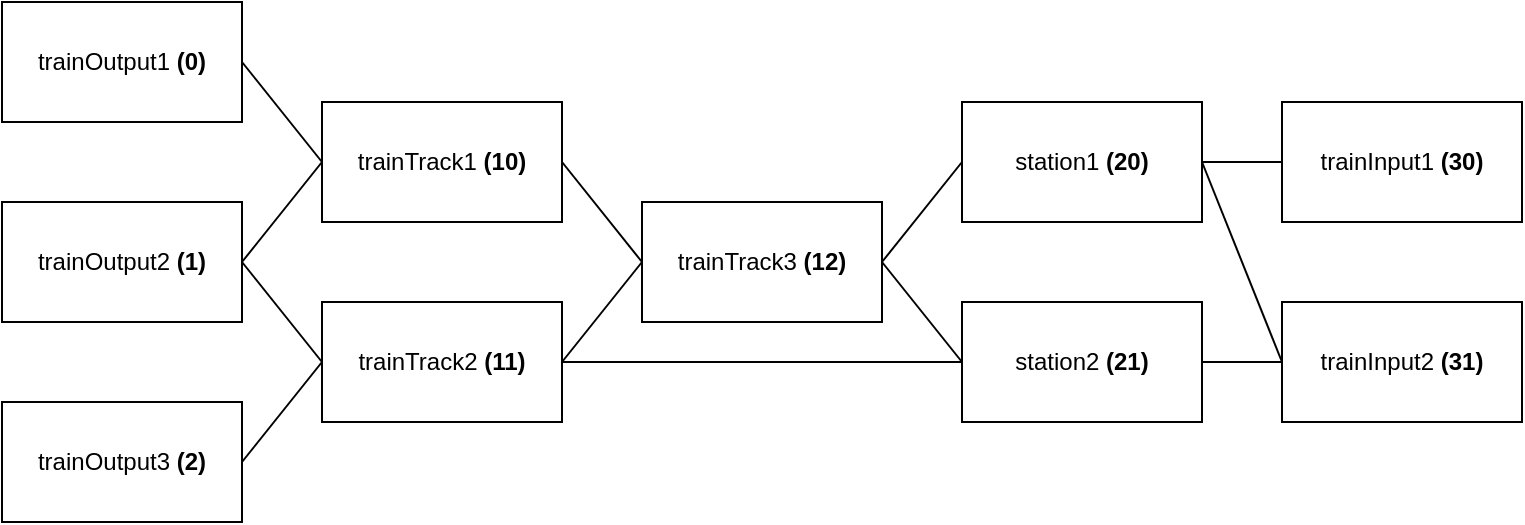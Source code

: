 <mxfile version="16.0.2" type="device"><diagram id="z8CaoMw7ZyjPdGzOSBin" name="Page-1"><mxGraphModel dx="862" dy="561" grid="1" gridSize="10" guides="1" tooltips="1" connect="1" arrows="1" fold="1" page="1" pageScale="1" pageWidth="1100" pageHeight="850" math="0" shadow="0"><root><mxCell id="0"/><mxCell id="1" parent="0"/><mxCell id="W0khwdB1XT5gAyNAvkKG-1" value="trainInput1 &lt;b&gt;(30)&lt;/b&gt;" style="rounded=0;whiteSpace=wrap;html=1;" parent="1" vertex="1"><mxGeometry x="960" y="220" width="120" height="60" as="geometry"/></mxCell><mxCell id="W0khwdB1XT5gAyNAvkKG-2" value="trainInput2 &lt;b&gt;(31)&lt;/b&gt;" style="rounded=0;whiteSpace=wrap;html=1;" parent="1" vertex="1"><mxGeometry x="960" y="320" width="120" height="60" as="geometry"/></mxCell><mxCell id="W0khwdB1XT5gAyNAvkKG-3" value="station1 &lt;b&gt;(20)&lt;/b&gt;" style="rounded=0;whiteSpace=wrap;html=1;" parent="1" vertex="1"><mxGeometry x="800" y="220" width="120" height="60" as="geometry"/></mxCell><mxCell id="W0khwdB1XT5gAyNAvkKG-4" value="station2 &lt;b&gt;(21)&lt;/b&gt;" style="rounded=0;whiteSpace=wrap;html=1;" parent="1" vertex="1"><mxGeometry x="800" y="320" width="120" height="60" as="geometry"/></mxCell><mxCell id="W0khwdB1XT5gAyNAvkKG-5" value="trainOutput1 &lt;b&gt;(0)&lt;/b&gt;" style="rounded=0;whiteSpace=wrap;html=1;" parent="1" vertex="1"><mxGeometry x="320" y="170" width="120" height="60" as="geometry"/></mxCell><mxCell id="W0khwdB1XT5gAyNAvkKG-6" value="trainOutput2 &lt;b&gt;(1)&lt;/b&gt;" style="rounded=0;whiteSpace=wrap;html=1;" parent="1" vertex="1"><mxGeometry x="320" y="270" width="120" height="60" as="geometry"/></mxCell><mxCell id="W0khwdB1XT5gAyNAvkKG-7" value="trainOutput3 &lt;b&gt;(2)&lt;/b&gt;" style="rounded=0;whiteSpace=wrap;html=1;" parent="1" vertex="1"><mxGeometry x="320" y="370" width="120" height="60" as="geometry"/></mxCell><mxCell id="W0khwdB1XT5gAyNAvkKG-8" value="" style="endArrow=none;html=1;rounded=0;entryX=1;entryY=0.5;entryDx=0;entryDy=0;exitX=0;exitY=0.5;exitDx=0;exitDy=0;" parent="1" source="W0khwdB1XT5gAyNAvkKG-1" target="W0khwdB1XT5gAyNAvkKG-3" edge="1"><mxGeometry width="50" height="50" relative="1" as="geometry"><mxPoint x="900" y="550" as="sourcePoint"/><mxPoint x="950" y="500" as="targetPoint"/></mxGeometry></mxCell><mxCell id="W0khwdB1XT5gAyNAvkKG-9" value="" style="endArrow=none;html=1;rounded=0;entryX=1;entryY=0.5;entryDx=0;entryDy=0;exitX=0;exitY=0.5;exitDx=0;exitDy=0;" parent="1" source="W0khwdB1XT5gAyNAvkKG-2" target="W0khwdB1XT5gAyNAvkKG-3" edge="1"><mxGeometry width="50" height="50" relative="1" as="geometry"><mxPoint x="970" y="260" as="sourcePoint"/><mxPoint x="930" y="260" as="targetPoint"/></mxGeometry></mxCell><mxCell id="W0khwdB1XT5gAyNAvkKG-10" value="" style="endArrow=none;html=1;rounded=0;entryX=1;entryY=0.5;entryDx=0;entryDy=0;exitX=0;exitY=0.5;exitDx=0;exitDy=0;" parent="1" source="W0khwdB1XT5gAyNAvkKG-2" target="W0khwdB1XT5gAyNAvkKG-4" edge="1"><mxGeometry width="50" height="50" relative="1" as="geometry"><mxPoint x="930" y="400" as="sourcePoint"/><mxPoint x="930" y="260" as="targetPoint"/></mxGeometry></mxCell><mxCell id="W0khwdB1XT5gAyNAvkKG-11" value="trainTrack3 &lt;b&gt;(12)&lt;/b&gt;" style="rounded=0;whiteSpace=wrap;html=1;" parent="1" vertex="1"><mxGeometry x="640" y="270" width="120" height="60" as="geometry"/></mxCell><mxCell id="W0khwdB1XT5gAyNAvkKG-12" value="trainTrack2 &lt;b&gt;(11)&lt;/b&gt;" style="rounded=0;whiteSpace=wrap;html=1;" parent="1" vertex="1"><mxGeometry x="480" y="320" width="120" height="60" as="geometry"/></mxCell><mxCell id="W0khwdB1XT5gAyNAvkKG-14" value="trainTrack1 &lt;b&gt;(10)&lt;/b&gt;" style="rounded=0;whiteSpace=wrap;html=1;" parent="1" vertex="1"><mxGeometry x="480" y="220" width="120" height="60" as="geometry"/></mxCell><mxCell id="W0khwdB1XT5gAyNAvkKG-15" value="" style="endArrow=none;html=1;rounded=0;entryX=1;entryY=0.5;entryDx=0;entryDy=0;exitX=0;exitY=0.5;exitDx=0;exitDy=0;" parent="1" source="W0khwdB1XT5gAyNAvkKG-12" target="W0khwdB1XT5gAyNAvkKG-7" edge="1"><mxGeometry width="50" height="50" relative="1" as="geometry"><mxPoint x="470" y="550" as="sourcePoint"/><mxPoint x="520" y="500" as="targetPoint"/></mxGeometry></mxCell><mxCell id="W0khwdB1XT5gAyNAvkKG-16" value="" style="endArrow=none;html=1;rounded=0;entryX=1;entryY=0.5;entryDx=0;entryDy=0;exitX=0;exitY=0.5;exitDx=0;exitDy=0;" parent="1" source="W0khwdB1XT5gAyNAvkKG-12" target="W0khwdB1XT5gAyNAvkKG-6" edge="1"><mxGeometry width="50" height="50" relative="1" as="geometry"><mxPoint x="510" y="480" as="sourcePoint"/><mxPoint x="470" y="400" as="targetPoint"/></mxGeometry></mxCell><mxCell id="W0khwdB1XT5gAyNAvkKG-17" value="" style="endArrow=none;html=1;rounded=0;entryX=1;entryY=0.5;entryDx=0;entryDy=0;exitX=0;exitY=0.5;exitDx=0;exitDy=0;" parent="1" source="W0khwdB1XT5gAyNAvkKG-14" target="W0khwdB1XT5gAyNAvkKG-5" edge="1"><mxGeometry width="50" height="50" relative="1" as="geometry"><mxPoint x="510" y="370" as="sourcePoint"/><mxPoint x="470" y="310" as="targetPoint"/></mxGeometry></mxCell><mxCell id="W0khwdB1XT5gAyNAvkKG-18" value="" style="endArrow=none;html=1;rounded=0;entryX=0;entryY=0.5;entryDx=0;entryDy=0;exitX=1;exitY=0.5;exitDx=0;exitDy=0;" parent="1" source="W0khwdB1XT5gAyNAvkKG-6" target="W0khwdB1XT5gAyNAvkKG-14" edge="1"><mxGeometry width="50" height="50" relative="1" as="geometry"><mxPoint x="490" y="300" as="sourcePoint"/><mxPoint x="470" y="220" as="targetPoint"/></mxGeometry></mxCell><mxCell id="W0khwdB1XT5gAyNAvkKG-19" value="" style="endArrow=none;html=1;rounded=0;entryX=0;entryY=0.5;entryDx=0;entryDy=0;exitX=1;exitY=0.5;exitDx=0;exitDy=0;" parent="1" source="W0khwdB1XT5gAyNAvkKG-14" target="W0khwdB1XT5gAyNAvkKG-11" edge="1"><mxGeometry width="50" height="50" relative="1" as="geometry"><mxPoint x="470" y="310" as="sourcePoint"/><mxPoint x="510" y="270" as="targetPoint"/></mxGeometry></mxCell><mxCell id="W0khwdB1XT5gAyNAvkKG-20" value="" style="endArrow=none;html=1;rounded=0;exitX=1;exitY=0.5;exitDx=0;exitDy=0;" parent="1" source="W0khwdB1XT5gAyNAvkKG-12" edge="1"><mxGeometry width="50" height="50" relative="1" as="geometry"><mxPoint x="630" y="270" as="sourcePoint"/><mxPoint x="640" y="300" as="targetPoint"/></mxGeometry></mxCell><mxCell id="W0khwdB1XT5gAyNAvkKG-21" value="" style="endArrow=none;html=1;rounded=0;exitX=1;exitY=0.5;exitDx=0;exitDy=0;entryX=0;entryY=0.5;entryDx=0;entryDy=0;" parent="1" source="W0khwdB1XT5gAyNAvkKG-12" target="W0khwdB1XT5gAyNAvkKG-4" edge="1"><mxGeometry width="50" height="50" relative="1" as="geometry"><mxPoint x="630" y="370" as="sourcePoint"/><mxPoint x="650" y="310" as="targetPoint"/></mxGeometry></mxCell><mxCell id="W0khwdB1XT5gAyNAvkKG-22" value="" style="endArrow=none;html=1;rounded=0;exitX=1;exitY=0.5;exitDx=0;exitDy=0;entryX=0;entryY=0.5;entryDx=0;entryDy=0;" parent="1" source="W0khwdB1XT5gAyNAvkKG-11" target="W0khwdB1XT5gAyNAvkKG-4" edge="1"><mxGeometry width="50" height="50" relative="1" as="geometry"><mxPoint x="630" y="370" as="sourcePoint"/><mxPoint x="720" y="430" as="targetPoint"/></mxGeometry></mxCell><mxCell id="W0khwdB1XT5gAyNAvkKG-23" value="" style="endArrow=none;html=1;rounded=0;entryX=0;entryY=0.5;entryDx=0;entryDy=0;exitX=1;exitY=0.5;exitDx=0;exitDy=0;" parent="1" source="W0khwdB1XT5gAyNAvkKG-11" target="W0khwdB1XT5gAyNAvkKG-3" edge="1"><mxGeometry width="50" height="50" relative="1" as="geometry"><mxPoint x="790" y="290" as="sourcePoint"/><mxPoint x="810" y="360" as="targetPoint"/></mxGeometry></mxCell></root></mxGraphModel></diagram></mxfile>